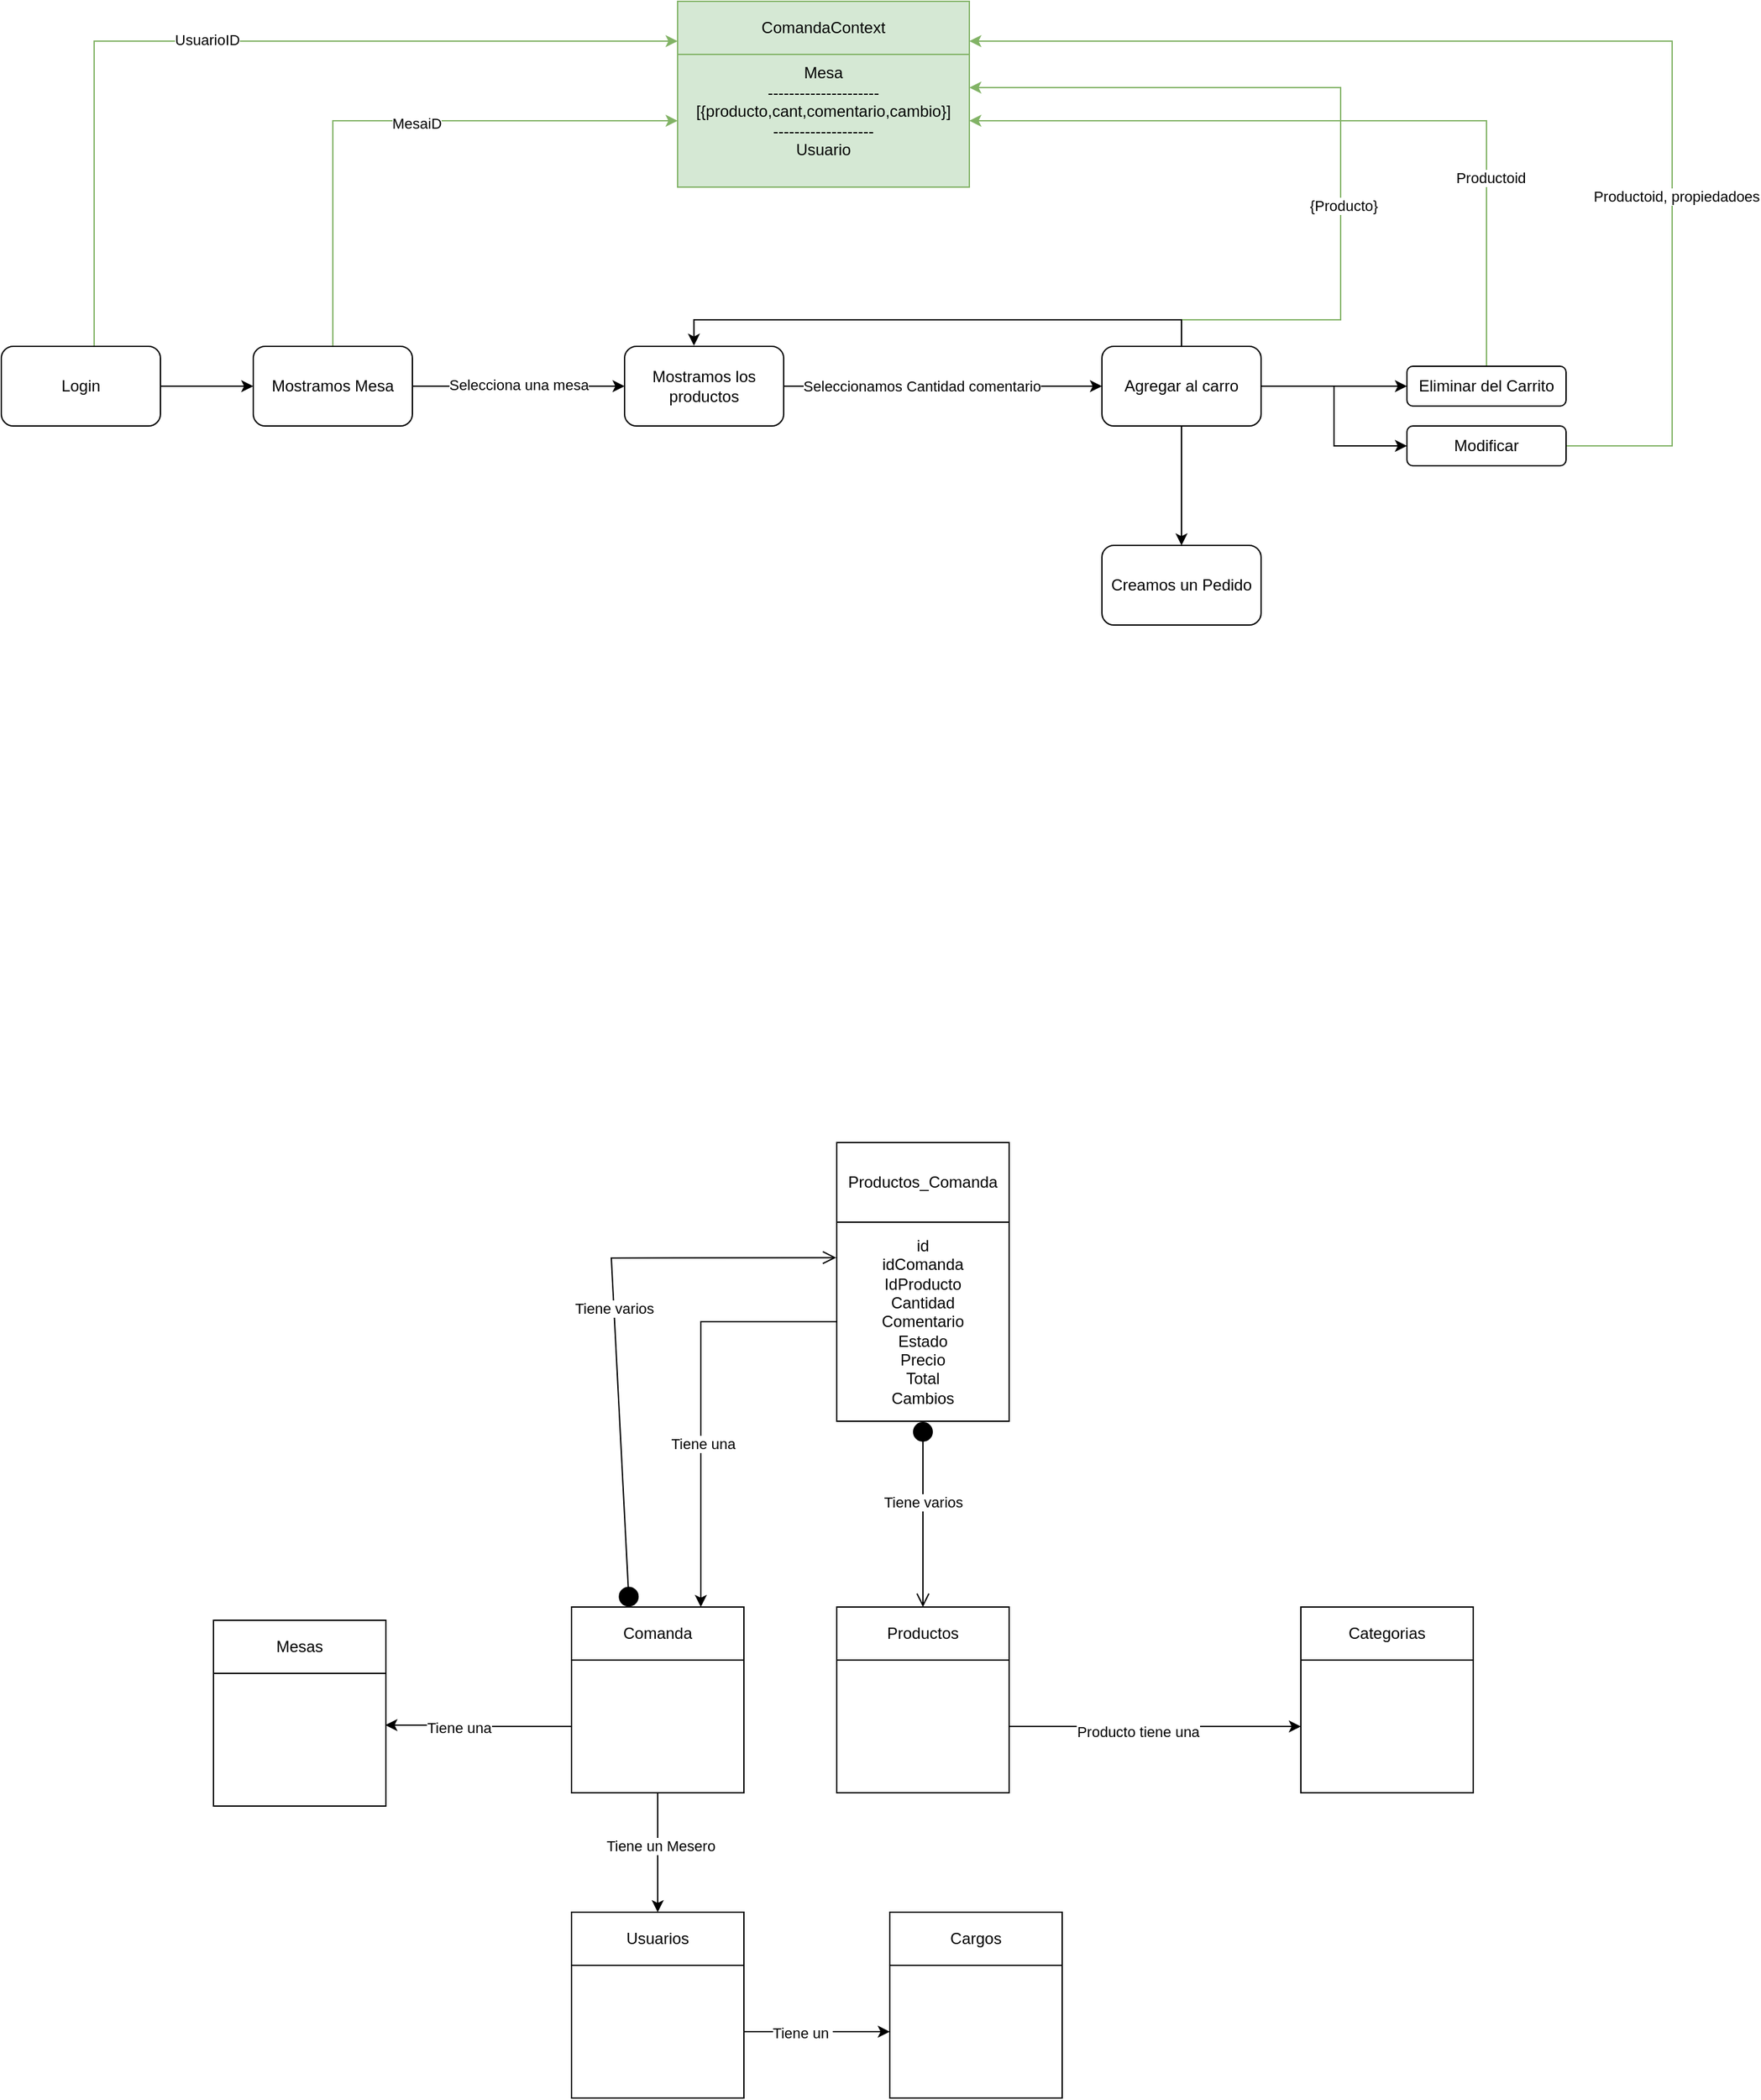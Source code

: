 <mxfile version="24.8.4">
  <diagram name="Página-1" id="ZLfOOwjbxrJCBjGlawMk">
    <mxGraphModel dx="2316" dy="1939" grid="1" gridSize="10" guides="1" tooltips="1" connect="1" arrows="1" fold="1" page="1" pageScale="1" pageWidth="827" pageHeight="1169" math="0" shadow="0">
      <root>
        <mxCell id="0" />
        <mxCell id="1" parent="0" />
        <mxCell id="36kNRSXU-eASTzBY41m4-4" value="" style="group" vertex="1" connectable="0" parent="1">
          <mxGeometry x="260" y="200" width="130" height="140" as="geometry" />
        </mxCell>
        <mxCell id="36kNRSXU-eASTzBY41m4-2" value="Comanda" style="rounded=0;whiteSpace=wrap;html=1;" vertex="1" parent="36kNRSXU-eASTzBY41m4-4">
          <mxGeometry width="130" height="40" as="geometry" />
        </mxCell>
        <mxCell id="36kNRSXU-eASTzBY41m4-3" value="" style="rounded=0;whiteSpace=wrap;html=1;" vertex="1" parent="36kNRSXU-eASTzBY41m4-4">
          <mxGeometry y="40" width="130" height="100" as="geometry" />
        </mxCell>
        <mxCell id="36kNRSXU-eASTzBY41m4-5" value="" style="group" vertex="1" connectable="0" parent="1">
          <mxGeometry x="460" y="200" width="130" height="140" as="geometry" />
        </mxCell>
        <mxCell id="36kNRSXU-eASTzBY41m4-6" value="Productos" style="rounded=0;whiteSpace=wrap;html=1;" vertex="1" parent="36kNRSXU-eASTzBY41m4-5">
          <mxGeometry width="130" height="40" as="geometry" />
        </mxCell>
        <mxCell id="36kNRSXU-eASTzBY41m4-7" value="" style="rounded=0;whiteSpace=wrap;html=1;" vertex="1" parent="36kNRSXU-eASTzBY41m4-5">
          <mxGeometry y="40" width="130" height="100" as="geometry" />
        </mxCell>
        <mxCell id="36kNRSXU-eASTzBY41m4-8" value="" style="group" vertex="1" connectable="0" parent="1">
          <mxGeometry x="-10" y="210" width="130" height="140" as="geometry" />
        </mxCell>
        <mxCell id="36kNRSXU-eASTzBY41m4-9" value="Mesas" style="rounded=0;whiteSpace=wrap;html=1;" vertex="1" parent="36kNRSXU-eASTzBY41m4-8">
          <mxGeometry width="130" height="40" as="geometry" />
        </mxCell>
        <mxCell id="36kNRSXU-eASTzBY41m4-10" value="" style="rounded=0;whiteSpace=wrap;html=1;" vertex="1" parent="36kNRSXU-eASTzBY41m4-8">
          <mxGeometry y="40" width="130" height="100" as="geometry" />
        </mxCell>
        <mxCell id="36kNRSXU-eASTzBY41m4-11" value="" style="group" vertex="1" connectable="0" parent="1">
          <mxGeometry x="260" y="430" width="130" height="140" as="geometry" />
        </mxCell>
        <mxCell id="36kNRSXU-eASTzBY41m4-12" value="Usuarios" style="rounded=0;whiteSpace=wrap;html=1;" vertex="1" parent="36kNRSXU-eASTzBY41m4-11">
          <mxGeometry width="130" height="40" as="geometry" />
        </mxCell>
        <mxCell id="36kNRSXU-eASTzBY41m4-13" value="" style="rounded=0;whiteSpace=wrap;html=1;" vertex="1" parent="36kNRSXU-eASTzBY41m4-11">
          <mxGeometry y="40" width="130" height="100" as="geometry" />
        </mxCell>
        <mxCell id="36kNRSXU-eASTzBY41m4-14" value="" style="group" vertex="1" connectable="0" parent="1">
          <mxGeometry x="500" y="430" width="130" height="140" as="geometry" />
        </mxCell>
        <mxCell id="36kNRSXU-eASTzBY41m4-15" value="Cargos" style="rounded=0;whiteSpace=wrap;html=1;" vertex="1" parent="36kNRSXU-eASTzBY41m4-14">
          <mxGeometry width="130" height="40" as="geometry" />
        </mxCell>
        <mxCell id="36kNRSXU-eASTzBY41m4-16" value="" style="rounded=0;whiteSpace=wrap;html=1;" vertex="1" parent="36kNRSXU-eASTzBY41m4-14">
          <mxGeometry y="40" width="130" height="100" as="geometry" />
        </mxCell>
        <mxCell id="36kNRSXU-eASTzBY41m4-17" value="" style="group" vertex="1" connectable="0" parent="1">
          <mxGeometry x="460" y="-150" width="130" height="210" as="geometry" />
        </mxCell>
        <mxCell id="36kNRSXU-eASTzBY41m4-18" value="Productos_Comanda" style="rounded=0;whiteSpace=wrap;html=1;" vertex="1" parent="36kNRSXU-eASTzBY41m4-17">
          <mxGeometry width="130" height="60.0" as="geometry" />
        </mxCell>
        <mxCell id="36kNRSXU-eASTzBY41m4-19" value="id&lt;br&gt;idComanda&lt;br&gt;&lt;div&gt;IdProducto&lt;/div&gt;&lt;div&gt;Cantidad&lt;/div&gt;&lt;div&gt;Comentario&lt;/div&gt;&lt;div&gt;Estado&lt;/div&gt;&lt;div&gt;Precio&lt;/div&gt;&lt;div&gt;Total&lt;/div&gt;&lt;div&gt;Cambios&lt;/div&gt;" style="rounded=0;whiteSpace=wrap;html=1;" vertex="1" parent="36kNRSXU-eASTzBY41m4-17">
          <mxGeometry y="60.0" width="130" height="150.0" as="geometry" />
        </mxCell>
        <mxCell id="36kNRSXU-eASTzBY41m4-20" value="" style="group" vertex="1" connectable="0" parent="1">
          <mxGeometry x="810" y="200" width="130" height="140" as="geometry" />
        </mxCell>
        <mxCell id="36kNRSXU-eASTzBY41m4-21" value="Categorias" style="rounded=0;whiteSpace=wrap;html=1;" vertex="1" parent="36kNRSXU-eASTzBY41m4-20">
          <mxGeometry width="130" height="40" as="geometry" />
        </mxCell>
        <mxCell id="36kNRSXU-eASTzBY41m4-22" value="" style="rounded=0;whiteSpace=wrap;html=1;" vertex="1" parent="36kNRSXU-eASTzBY41m4-20">
          <mxGeometry y="40" width="130" height="100" as="geometry" />
        </mxCell>
        <mxCell id="36kNRSXU-eASTzBY41m4-23" style="edgeStyle=orthogonalEdgeStyle;rounded=0;orthogonalLoop=1;jettySize=auto;html=1;" edge="1" parent="1" source="36kNRSXU-eASTzBY41m4-7" target="36kNRSXU-eASTzBY41m4-22">
          <mxGeometry relative="1" as="geometry" />
        </mxCell>
        <mxCell id="36kNRSXU-eASTzBY41m4-24" value="Producto tiene una" style="edgeLabel;html=1;align=center;verticalAlign=middle;resizable=0;points=[];" vertex="1" connectable="0" parent="36kNRSXU-eASTzBY41m4-23">
          <mxGeometry x="-0.12" y="-4" relative="1" as="geometry">
            <mxPoint as="offset" />
          </mxGeometry>
        </mxCell>
        <mxCell id="36kNRSXU-eASTzBY41m4-26" value="Tiene varios" style="html=1;verticalAlign=bottom;startArrow=circle;startFill=1;endArrow=open;startSize=6;endSize=8;curved=0;rounded=0;exitX=0.5;exitY=1;exitDx=0;exitDy=0;entryX=0.5;entryY=0;entryDx=0;entryDy=0;" edge="1" parent="1" source="36kNRSXU-eASTzBY41m4-19" target="36kNRSXU-eASTzBY41m4-6">
          <mxGeometry width="80" relative="1" as="geometry">
            <mxPoint x="370" y="90" as="sourcePoint" />
            <mxPoint x="450" y="90" as="targetPoint" />
          </mxGeometry>
        </mxCell>
        <mxCell id="36kNRSXU-eASTzBY41m4-27" value="Tiene varios" style="html=1;verticalAlign=bottom;startArrow=circle;startFill=1;endArrow=open;startSize=6;endSize=8;curved=0;rounded=0;exitX=0.335;exitY=0.005;exitDx=0;exitDy=0;entryX=-0.003;entryY=0.178;entryDx=0;entryDy=0;exitPerimeter=0;entryPerimeter=0;" edge="1" parent="1" source="36kNRSXU-eASTzBY41m4-2" target="36kNRSXU-eASTzBY41m4-19">
          <mxGeometry width="80" relative="1" as="geometry">
            <mxPoint x="315" y="200" as="sourcePoint" />
            <mxPoint x="450" y="5" as="targetPoint" />
            <Array as="points">
              <mxPoint x="290" y="-63" />
            </Array>
          </mxGeometry>
        </mxCell>
        <mxCell id="36kNRSXU-eASTzBY41m4-28" style="edgeStyle=orthogonalEdgeStyle;rounded=0;orthogonalLoop=1;jettySize=auto;html=1;exitX=0;exitY=0.5;exitDx=0;exitDy=0;entryX=0.75;entryY=0;entryDx=0;entryDy=0;" edge="1" parent="1" source="36kNRSXU-eASTzBY41m4-19" target="36kNRSXU-eASTzBY41m4-2">
          <mxGeometry relative="1" as="geometry" />
        </mxCell>
        <mxCell id="36kNRSXU-eASTzBY41m4-29" value="Tiene una" style="edgeLabel;html=1;align=center;verticalAlign=middle;resizable=0;points=[];" vertex="1" connectable="0" parent="36kNRSXU-eASTzBY41m4-28">
          <mxGeometry x="0.225" y="1" relative="1" as="geometry">
            <mxPoint as="offset" />
          </mxGeometry>
        </mxCell>
        <mxCell id="36kNRSXU-eASTzBY41m4-30" style="edgeStyle=orthogonalEdgeStyle;rounded=0;orthogonalLoop=1;jettySize=auto;html=1;entryX=0.997;entryY=0.39;entryDx=0;entryDy=0;entryPerimeter=0;" edge="1" parent="1" source="36kNRSXU-eASTzBY41m4-3" target="36kNRSXU-eASTzBY41m4-10">
          <mxGeometry relative="1" as="geometry" />
        </mxCell>
        <mxCell id="36kNRSXU-eASTzBY41m4-31" value="Tiene una" style="edgeLabel;html=1;align=center;verticalAlign=middle;resizable=0;points=[];" vertex="1" connectable="0" parent="36kNRSXU-eASTzBY41m4-30">
          <mxGeometry x="0.223" y="2" relative="1" as="geometry">
            <mxPoint as="offset" />
          </mxGeometry>
        </mxCell>
        <mxCell id="36kNRSXU-eASTzBY41m4-32" style="edgeStyle=orthogonalEdgeStyle;rounded=0;orthogonalLoop=1;jettySize=auto;html=1;entryX=0.5;entryY=0;entryDx=0;entryDy=0;" edge="1" parent="1" source="36kNRSXU-eASTzBY41m4-3" target="36kNRSXU-eASTzBY41m4-12">
          <mxGeometry relative="1" as="geometry" />
        </mxCell>
        <mxCell id="36kNRSXU-eASTzBY41m4-33" value="Tiene un Mesero" style="edgeLabel;html=1;align=center;verticalAlign=middle;resizable=0;points=[];" vertex="1" connectable="0" parent="36kNRSXU-eASTzBY41m4-32">
          <mxGeometry x="-0.124" y="2" relative="1" as="geometry">
            <mxPoint as="offset" />
          </mxGeometry>
        </mxCell>
        <mxCell id="36kNRSXU-eASTzBY41m4-34" style="edgeStyle=orthogonalEdgeStyle;rounded=0;orthogonalLoop=1;jettySize=auto;html=1;" edge="1" parent="1" source="36kNRSXU-eASTzBY41m4-13" target="36kNRSXU-eASTzBY41m4-16">
          <mxGeometry relative="1" as="geometry" />
        </mxCell>
        <mxCell id="36kNRSXU-eASTzBY41m4-35" value="Tiene un&amp;nbsp;" style="edgeLabel;html=1;align=center;verticalAlign=middle;resizable=0;points=[];" vertex="1" connectable="0" parent="36kNRSXU-eASTzBY41m4-34">
          <mxGeometry x="-0.196" y="-1" relative="1" as="geometry">
            <mxPoint as="offset" />
          </mxGeometry>
        </mxCell>
        <mxCell id="36kNRSXU-eASTzBY41m4-41" value="" style="edgeStyle=orthogonalEdgeStyle;rounded=0;orthogonalLoop=1;jettySize=auto;html=1;" edge="1" parent="1" source="36kNRSXU-eASTzBY41m4-36" target="36kNRSXU-eASTzBY41m4-40">
          <mxGeometry relative="1" as="geometry" />
        </mxCell>
        <mxCell id="36kNRSXU-eASTzBY41m4-42" value="&lt;div&gt;Seleccionamos Cantidad comentario&lt;/div&gt;" style="edgeLabel;html=1;align=center;verticalAlign=middle;resizable=0;points=[];" vertex="1" connectable="0" parent="36kNRSXU-eASTzBY41m4-41">
          <mxGeometry x="-0.614" y="-1" relative="1" as="geometry">
            <mxPoint x="57" y="-1" as="offset" />
          </mxGeometry>
        </mxCell>
        <mxCell id="36kNRSXU-eASTzBY41m4-36" value="Mostramos los productos" style="rounded=1;whiteSpace=wrap;html=1;" vertex="1" parent="1">
          <mxGeometry x="300" y="-750" width="120" height="60" as="geometry" />
        </mxCell>
        <mxCell id="36kNRSXU-eASTzBY41m4-38" style="edgeStyle=orthogonalEdgeStyle;rounded=0;orthogonalLoop=1;jettySize=auto;html=1;entryX=0;entryY=0.5;entryDx=0;entryDy=0;" edge="1" parent="1" source="36kNRSXU-eASTzBY41m4-37" target="36kNRSXU-eASTzBY41m4-36">
          <mxGeometry relative="1" as="geometry" />
        </mxCell>
        <mxCell id="36kNRSXU-eASTzBY41m4-39" value="Selecciona una mesa" style="edgeLabel;html=1;align=center;verticalAlign=middle;resizable=0;points=[];" vertex="1" connectable="0" parent="36kNRSXU-eASTzBY41m4-38">
          <mxGeometry x="-0.003" y="1" relative="1" as="geometry">
            <mxPoint as="offset" />
          </mxGeometry>
        </mxCell>
        <mxCell id="36kNRSXU-eASTzBY41m4-54" style="edgeStyle=orthogonalEdgeStyle;rounded=0;orthogonalLoop=1;jettySize=auto;html=1;entryX=0;entryY=0.5;entryDx=0;entryDy=0;fillColor=#d5e8d4;strokeColor=#82b366;" edge="1" parent="1" source="36kNRSXU-eASTzBY41m4-37" target="36kNRSXU-eASTzBY41m4-52">
          <mxGeometry relative="1" as="geometry">
            <mxPoint x="80" y="-930" as="targetPoint" />
            <Array as="points">
              <mxPoint x="80" y="-920" />
            </Array>
          </mxGeometry>
        </mxCell>
        <mxCell id="36kNRSXU-eASTzBY41m4-55" value="MesaiD" style="edgeLabel;html=1;align=center;verticalAlign=middle;resizable=0;points=[];" vertex="1" connectable="0" parent="36kNRSXU-eASTzBY41m4-54">
          <mxGeometry x="0.083" y="-2" relative="1" as="geometry">
            <mxPoint as="offset" />
          </mxGeometry>
        </mxCell>
        <mxCell id="36kNRSXU-eASTzBY41m4-37" value="Mostramos Mesa" style="rounded=1;whiteSpace=wrap;html=1;" vertex="1" parent="1">
          <mxGeometry x="20" y="-750" width="120" height="60" as="geometry" />
        </mxCell>
        <mxCell id="36kNRSXU-eASTzBY41m4-46" value="" style="edgeStyle=orthogonalEdgeStyle;rounded=0;orthogonalLoop=1;jettySize=auto;html=1;" edge="1" parent="1" source="36kNRSXU-eASTzBY41m4-40" target="36kNRSXU-eASTzBY41m4-45">
          <mxGeometry relative="1" as="geometry" />
        </mxCell>
        <mxCell id="36kNRSXU-eASTzBY41m4-49" style="edgeStyle=orthogonalEdgeStyle;rounded=0;orthogonalLoop=1;jettySize=auto;html=1;entryX=1;entryY=0.25;entryDx=0;entryDy=0;fillColor=#d5e8d4;strokeColor=#82b366;exitX=0.5;exitY=0;exitDx=0;exitDy=0;" edge="1" parent="1" source="36kNRSXU-eASTzBY41m4-40" target="36kNRSXU-eASTzBY41m4-52">
          <mxGeometry relative="1" as="geometry">
            <mxPoint x="830" y="-750" as="sourcePoint" />
            <mxPoint x="875" y="-760" as="targetPoint" />
            <Array as="points">
              <mxPoint x="720" y="-770" />
              <mxPoint x="840" y="-770" />
              <mxPoint x="840" y="-945" />
            </Array>
          </mxGeometry>
        </mxCell>
        <mxCell id="36kNRSXU-eASTzBY41m4-60" value="{Producto}" style="edgeLabel;html=1;align=center;verticalAlign=middle;resizable=0;points=[];" vertex="1" connectable="0" parent="36kNRSXU-eASTzBY41m4-49">
          <mxGeometry x="-0.239" y="-2" relative="1" as="geometry">
            <mxPoint as="offset" />
          </mxGeometry>
        </mxCell>
        <mxCell id="36kNRSXU-eASTzBY41m4-62" value="" style="edgeStyle=orthogonalEdgeStyle;rounded=0;orthogonalLoop=1;jettySize=auto;html=1;exitX=1;exitY=0.5;exitDx=0;exitDy=0;" edge="1" parent="1" source="36kNRSXU-eASTzBY41m4-40" target="36kNRSXU-eASTzBY41m4-61">
          <mxGeometry relative="1" as="geometry">
            <mxPoint x="790" y="-690" as="sourcePoint" />
          </mxGeometry>
        </mxCell>
        <mxCell id="36kNRSXU-eASTzBY41m4-68" style="edgeStyle=orthogonalEdgeStyle;rounded=0;orthogonalLoop=1;jettySize=auto;html=1;exitX=1;exitY=0.5;exitDx=0;exitDy=0;entryX=0;entryY=0.5;entryDx=0;entryDy=0;" edge="1" parent="1" source="36kNRSXU-eASTzBY41m4-40" target="36kNRSXU-eASTzBY41m4-66">
          <mxGeometry relative="1" as="geometry" />
        </mxCell>
        <mxCell id="36kNRSXU-eASTzBY41m4-40" value="Agregar al carro" style="whiteSpace=wrap;html=1;rounded=1;" vertex="1" parent="1">
          <mxGeometry x="660" y="-750" width="120" height="60" as="geometry" />
        </mxCell>
        <mxCell id="36kNRSXU-eASTzBY41m4-45" value="Creamos un Pedido" style="whiteSpace=wrap;html=1;rounded=1;" vertex="1" parent="1">
          <mxGeometry x="660" y="-600" width="120" height="60" as="geometry" />
        </mxCell>
        <mxCell id="36kNRSXU-eASTzBY41m4-53" value="" style="group" vertex="1" connectable="0" parent="1">
          <mxGeometry x="340" y="-1010" width="220" height="140" as="geometry" />
        </mxCell>
        <mxCell id="36kNRSXU-eASTzBY41m4-51" value="ComandaContext" style="rounded=0;whiteSpace=wrap;html=1;fillColor=#d5e8d4;strokeColor=#82b366;" vertex="1" parent="36kNRSXU-eASTzBY41m4-53">
          <mxGeometry width="220.0" height="40" as="geometry" />
        </mxCell>
        <mxCell id="36kNRSXU-eASTzBY41m4-52" value="Mesa&lt;div&gt;---------------------&lt;/div&gt;&lt;div&gt;[{producto,cant,comentario,cambio}]&lt;/div&gt;&lt;div&gt;-------------------&lt;/div&gt;&lt;div&gt;Usuario&lt;/div&gt;&lt;div&gt;&lt;br&gt;&lt;/div&gt;" style="rounded=0;whiteSpace=wrap;html=1;fillColor=#d5e8d4;strokeColor=#82b366;" vertex="1" parent="36kNRSXU-eASTzBY41m4-53">
          <mxGeometry y="40" width="220.0" height="100" as="geometry" />
        </mxCell>
        <mxCell id="36kNRSXU-eASTzBY41m4-57" style="edgeStyle=orthogonalEdgeStyle;rounded=0;orthogonalLoop=1;jettySize=auto;html=1;entryX=0;entryY=0.75;entryDx=0;entryDy=0;fillColor=#d5e8d4;strokeColor=#82b366;" edge="1" parent="1" source="36kNRSXU-eASTzBY41m4-56" target="36kNRSXU-eASTzBY41m4-51">
          <mxGeometry relative="1" as="geometry">
            <Array as="points">
              <mxPoint x="-100" y="-980" />
            </Array>
          </mxGeometry>
        </mxCell>
        <mxCell id="36kNRSXU-eASTzBY41m4-58" value="UsuarioID" style="edgeLabel;html=1;align=center;verticalAlign=middle;resizable=0;points=[];" vertex="1" connectable="0" parent="36kNRSXU-eASTzBY41m4-57">
          <mxGeometry x="-0.06" y="1" relative="1" as="geometry">
            <mxPoint as="offset" />
          </mxGeometry>
        </mxCell>
        <mxCell id="36kNRSXU-eASTzBY41m4-59" style="edgeStyle=orthogonalEdgeStyle;rounded=0;orthogonalLoop=1;jettySize=auto;html=1;exitX=1;exitY=0.5;exitDx=0;exitDy=0;entryX=0;entryY=0.5;entryDx=0;entryDy=0;" edge="1" parent="1" source="36kNRSXU-eASTzBY41m4-56" target="36kNRSXU-eASTzBY41m4-37">
          <mxGeometry relative="1" as="geometry" />
        </mxCell>
        <mxCell id="36kNRSXU-eASTzBY41m4-56" value="Login" style="rounded=1;whiteSpace=wrap;html=1;" vertex="1" parent="1">
          <mxGeometry x="-170" y="-750" width="120" height="60" as="geometry" />
        </mxCell>
        <mxCell id="36kNRSXU-eASTzBY41m4-64" style="edgeStyle=orthogonalEdgeStyle;rounded=0;orthogonalLoop=1;jettySize=auto;html=1;entryX=1;entryY=0.5;entryDx=0;entryDy=0;fillColor=#d5e8d4;strokeColor=#82b366;" edge="1" parent="1" source="36kNRSXU-eASTzBY41m4-61" target="36kNRSXU-eASTzBY41m4-52">
          <mxGeometry relative="1" as="geometry">
            <Array as="points">
              <mxPoint x="950" y="-920" />
            </Array>
          </mxGeometry>
        </mxCell>
        <mxCell id="36kNRSXU-eASTzBY41m4-65" value="Productoid" style="edgeLabel;html=1;align=center;verticalAlign=middle;resizable=0;points=[];" vertex="1" connectable="0" parent="36kNRSXU-eASTzBY41m4-64">
          <mxGeometry x="-0.504" y="-3" relative="1" as="geometry">
            <mxPoint as="offset" />
          </mxGeometry>
        </mxCell>
        <mxCell id="36kNRSXU-eASTzBY41m4-61" value="Eliminar del Carrito" style="whiteSpace=wrap;html=1;rounded=1;" vertex="1" parent="1">
          <mxGeometry x="890" y="-735" width="120" height="30" as="geometry" />
        </mxCell>
        <mxCell id="36kNRSXU-eASTzBY41m4-63" style="edgeStyle=orthogonalEdgeStyle;rounded=0;orthogonalLoop=1;jettySize=auto;html=1;exitX=0.5;exitY=0;exitDx=0;exitDy=0;entryX=0.436;entryY=-0.008;entryDx=0;entryDy=0;entryPerimeter=0;" edge="1" parent="1" source="36kNRSXU-eASTzBY41m4-40" target="36kNRSXU-eASTzBY41m4-36">
          <mxGeometry relative="1" as="geometry" />
        </mxCell>
        <mxCell id="36kNRSXU-eASTzBY41m4-69" style="edgeStyle=orthogonalEdgeStyle;rounded=0;orthogonalLoop=1;jettySize=auto;html=1;entryX=1;entryY=0.75;entryDx=0;entryDy=0;fillColor=#d5e8d4;strokeColor=#82b366;" edge="1" parent="1" source="36kNRSXU-eASTzBY41m4-66" target="36kNRSXU-eASTzBY41m4-51">
          <mxGeometry relative="1" as="geometry">
            <Array as="points">
              <mxPoint x="1090" y="-675" />
              <mxPoint x="1090" y="-980" />
            </Array>
          </mxGeometry>
        </mxCell>
        <mxCell id="36kNRSXU-eASTzBY41m4-70" value="Productoid, propiedadoes" style="edgeLabel;html=1;align=center;verticalAlign=middle;resizable=0;points=[];" vertex="1" connectable="0" parent="36kNRSXU-eASTzBY41m4-69">
          <mxGeometry x="-0.414" y="-3" relative="1" as="geometry">
            <mxPoint as="offset" />
          </mxGeometry>
        </mxCell>
        <mxCell id="36kNRSXU-eASTzBY41m4-66" value="Modificar" style="whiteSpace=wrap;html=1;rounded=1;" vertex="1" parent="1">
          <mxGeometry x="890" y="-690" width="120" height="30" as="geometry" />
        </mxCell>
      </root>
    </mxGraphModel>
  </diagram>
</mxfile>
